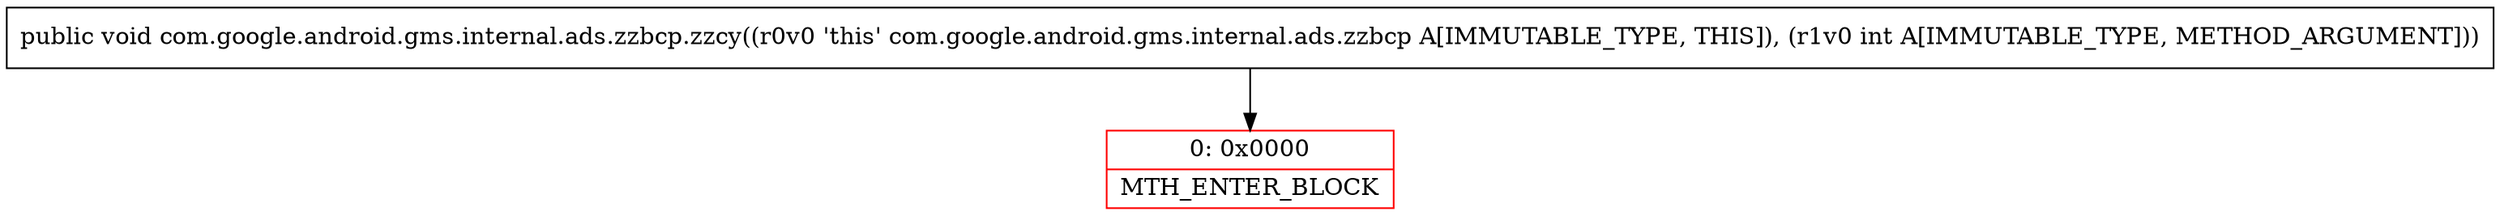 digraph "CFG forcom.google.android.gms.internal.ads.zzbcp.zzcy(I)V" {
subgraph cluster_Region_1501291208 {
label = "R(0)";
node [shape=record,color=blue];
}
Node_0 [shape=record,color=red,label="{0\:\ 0x0000|MTH_ENTER_BLOCK\l}"];
MethodNode[shape=record,label="{public void com.google.android.gms.internal.ads.zzbcp.zzcy((r0v0 'this' com.google.android.gms.internal.ads.zzbcp A[IMMUTABLE_TYPE, THIS]), (r1v0 int A[IMMUTABLE_TYPE, METHOD_ARGUMENT])) }"];
MethodNode -> Node_0;
}

